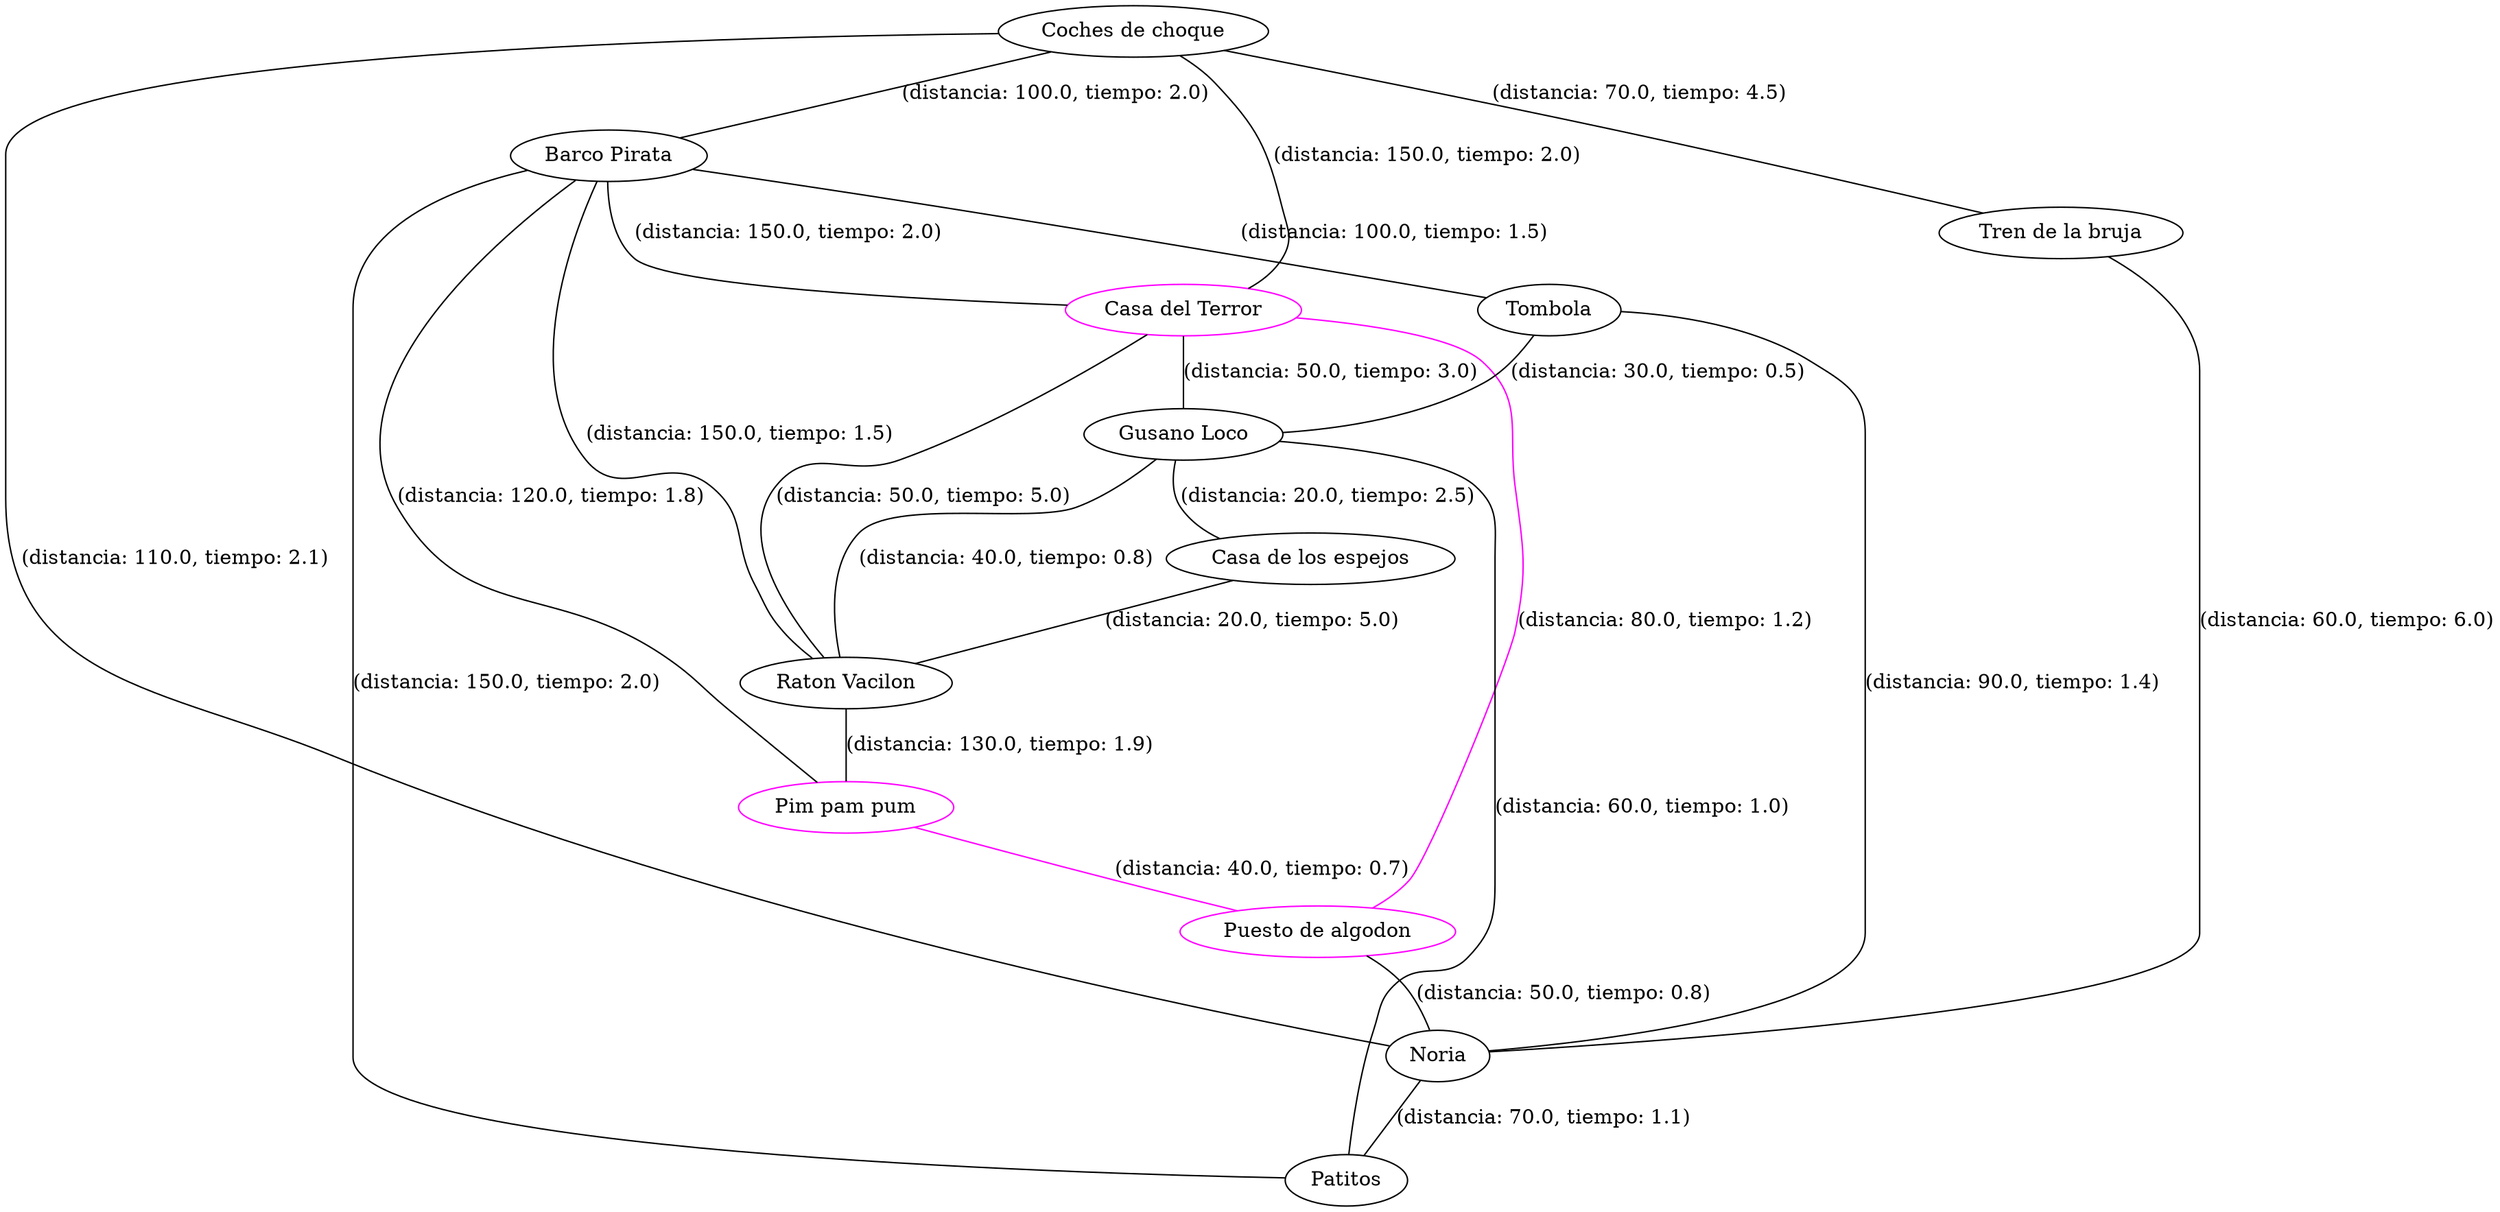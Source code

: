 strict graph G {
  1 [ label="Barco Pirata" ];
  2 [ color="magenta" label="Casa del Terror" ];
  3 [ label="Tombola" ];
  4 [ label="Gusano Loco" ];
  5 [ label="Raton Vacilon" ];
  6 [ label="Coches de choque" ];
  7 [ color="magenta" label="Pim pam pum" ];
  8 [ color="magenta" label="Puesto de algodon" ];
  9 [ label="Noria" ];
  10 [ label="Patitos" ];
  11 [ label="Tren de la bruja" ];
  12 [ label="Casa de los espejos" ];
  1 -- 2 [ label="(distancia: 150.0, tiempo: 2.0)" ];
  1 -- 3 [ label="(distancia: 100.0, tiempo: 1.5)" ];
  1 -- 5 [ label="(distancia: 150.0, tiempo: 1.5)" ];
  2 -- 5 [ label="(distancia: 50.0, tiempo: 5.0)" ];
  3 -- 4 [ label="(distancia: 30.0, tiempo: 0.5)" ];
  4 -- 5 [ label="(distancia: 40.0, tiempo: 0.8)" ];
  6 -- 2 [ label="(distancia: 150.0, tiempo: 2.0)" ];
  6 -- 1 [ label="(distancia: 100.0, tiempo: 2.0)" ];
  2 -- 4 [ label="(distancia: 50.0, tiempo: 3.0)" ];
  1 -- 7 [ label="(distancia: 120.0, tiempo: 1.8)" ];
  12 -- 5 [ label="(distancia: 20.0, tiempo: 5.0)" ];
  2 -- 8 [ color="magenta" label="(distancia: 80.0, tiempo: 1.2)" ];
  3 -- 9 [ label="(distancia: 90.0, tiempo: 1.4)" ];
  11 -- 9 [ label="(distancia: 60.0, tiempo: 6.0)" ];
  4 -- 10 [ label="(distancia: 60.0, tiempo: 1.0)" ];
  5 -- 7 [ label="(distancia: 130.0, tiempo: 1.9)" ];
  6 -- 9 [ label="(distancia: 110.0, tiempo: 2.1)" ];
  7 -- 8 [ color="magenta" label="(distancia: 40.0, tiempo: 0.7)" ];
  8 -- 9 [ label="(distancia: 50.0, tiempo: 0.8)" ];
  9 -- 10 [ label="(distancia: 70.0, tiempo: 1.1)" ];
  10 -- 1 [ label="(distancia: 150.0, tiempo: 2.0)" ];
  6 -- 11 [ label="(distancia: 70.0, tiempo: 4.5)" ];
  4 -- 12 [ label="(distancia: 20.0, tiempo: 2.5)" ];
}
